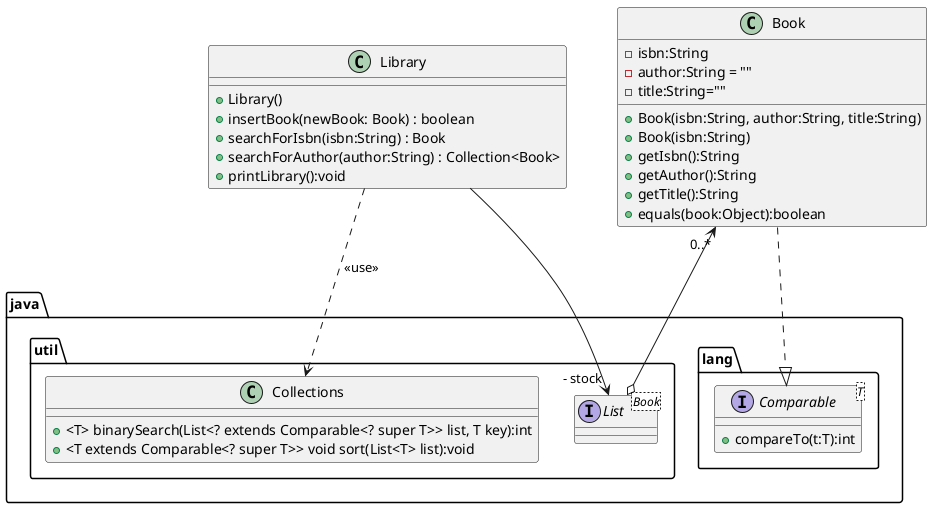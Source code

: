 @startuml


class Library {
    + Library()
    + insertBook(newBook: Book) : boolean
    + searchForIsbn(isbn:String) : Book
    + searchForAuthor(author:String) : Collection<Book>
    + printLibrary():void
}

interface java.lang.Comparable<T>{
    + compareTo(t:T):int
}

class Book {
    - isbn:String
    - author:String = ""
    - title:String=""
    
    + Book(isbn:String, author:String, title:String)
    + Book(isbn:String)
    + getIsbn():String
    + getAuthor():String
    + getTitle():String
    + equals(book:Object):boolean
}

class java.util.Collections {
    + <T> binarySearch(List<? extends Comparable<? super T>> list, T key):int
    + <T extends Comparable<? super T>> void sort​(List<T> list):void
}



interface java.util.List<Book>

Library --> "- stock"  java.util.List 

Book ..|> java.lang.Comparable

java.util.List o--> "0..*" Book

Library ..> java.util.Collections : "<<use>>"


@enduml